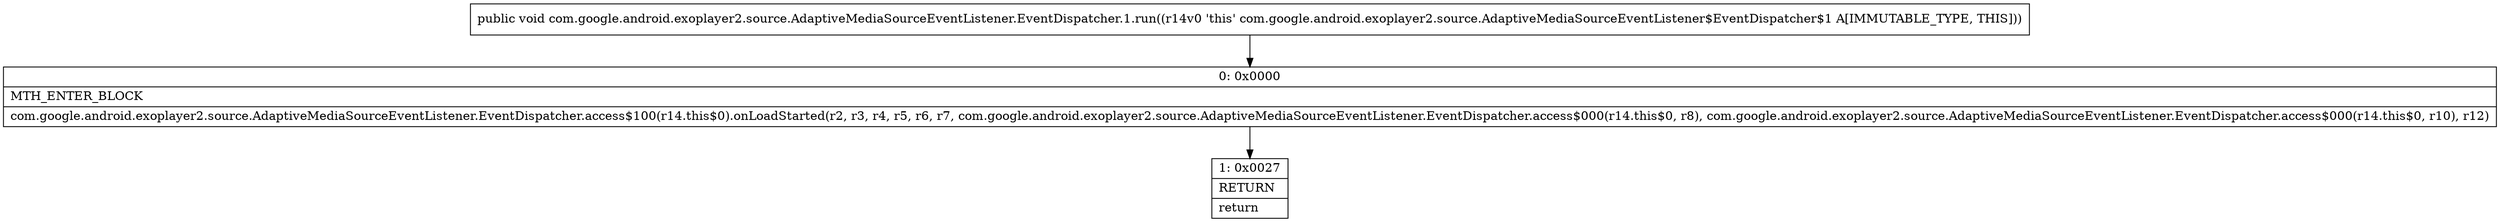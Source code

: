 digraph "CFG forcom.google.android.exoplayer2.source.AdaptiveMediaSourceEventListener.EventDispatcher.1.run()V" {
Node_0 [shape=record,label="{0\:\ 0x0000|MTH_ENTER_BLOCK\l|com.google.android.exoplayer2.source.AdaptiveMediaSourceEventListener.EventDispatcher.access$100(r14.this$0).onLoadStarted(r2, r3, r4, r5, r6, r7, com.google.android.exoplayer2.source.AdaptiveMediaSourceEventListener.EventDispatcher.access$000(r14.this$0, r8), com.google.android.exoplayer2.source.AdaptiveMediaSourceEventListener.EventDispatcher.access$000(r14.this$0, r10), r12)\l}"];
Node_1 [shape=record,label="{1\:\ 0x0027|RETURN\l|return\l}"];
MethodNode[shape=record,label="{public void com.google.android.exoplayer2.source.AdaptiveMediaSourceEventListener.EventDispatcher.1.run((r14v0 'this' com.google.android.exoplayer2.source.AdaptiveMediaSourceEventListener$EventDispatcher$1 A[IMMUTABLE_TYPE, THIS])) }"];
MethodNode -> Node_0;
Node_0 -> Node_1;
}

